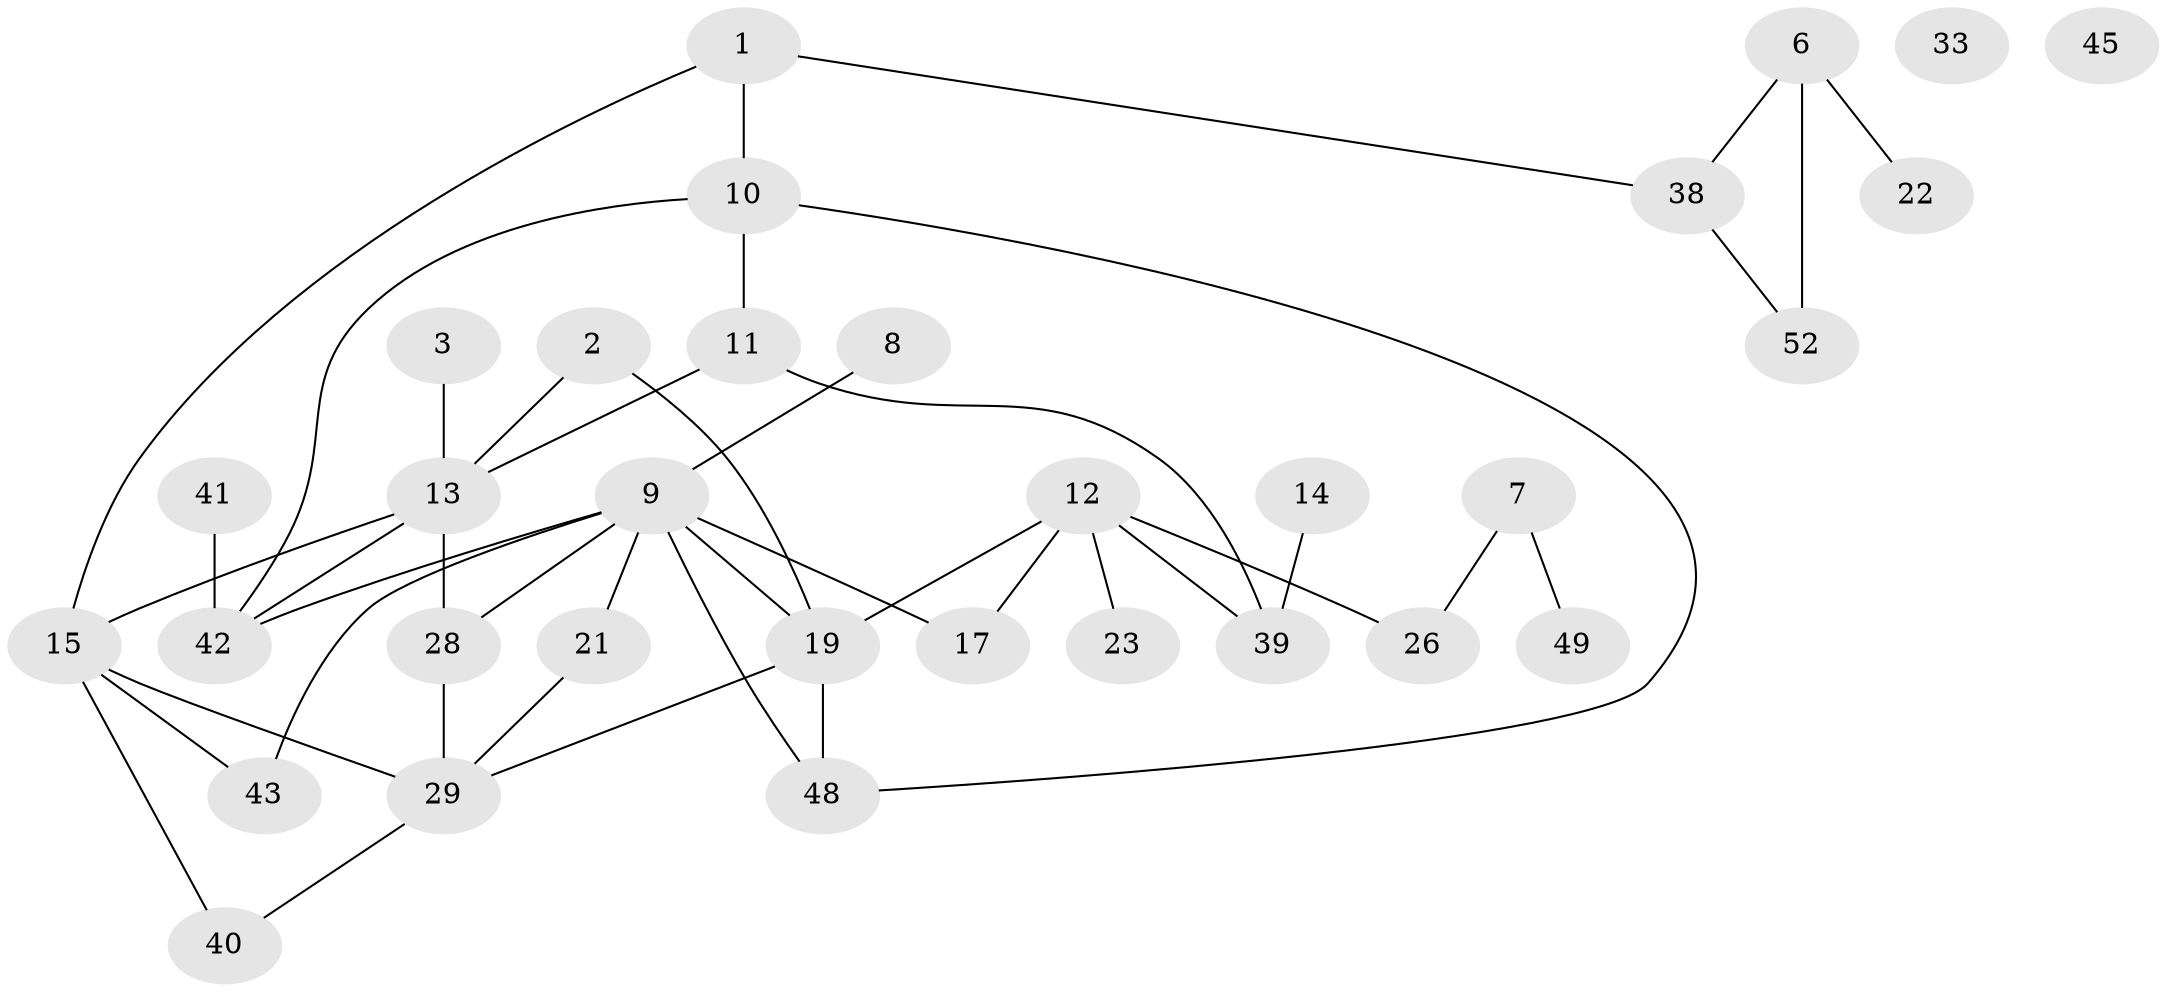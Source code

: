 // Generated by graph-tools (version 1.1) at 2025/23/03/03/25 07:23:24]
// undirected, 32 vertices, 43 edges
graph export_dot {
graph [start="1"]
  node [color=gray90,style=filled];
  1 [super="+4"];
  2 [super="+5"];
  3 [super="+37"];
  6 [super="+20"];
  7 [super="+36"];
  8 [super="+30"];
  9 [super="+27"];
  10 [super="+51"];
  11 [super="+16"];
  12 [super="+34"];
  13 [super="+24"];
  14 [super="+18"];
  15 [super="+32"];
  17;
  19 [super="+25"];
  21 [super="+44"];
  22 [super="+50"];
  23 [super="+35"];
  26;
  28;
  29 [super="+31"];
  33;
  38;
  39 [super="+46"];
  40;
  41;
  42 [super="+47"];
  43;
  45;
  48;
  49;
  52 [super="+53"];
  1 -- 10 [weight=2];
  1 -- 15;
  1 -- 38;
  2 -- 13;
  2 -- 19;
  3 -- 13;
  6 -- 52 [weight=3];
  6 -- 38;
  6 -- 22;
  7 -- 26;
  7 -- 49;
  8 -- 9;
  9 -- 17;
  9 -- 19 [weight=2];
  9 -- 28;
  9 -- 48;
  9 -- 21 [weight=2];
  9 -- 43;
  9 -- 42;
  10 -- 42;
  10 -- 48;
  10 -- 11;
  11 -- 39;
  11 -- 13;
  12 -- 17;
  12 -- 26;
  12 -- 39;
  12 -- 19;
  12 -- 23;
  13 -- 15;
  13 -- 28;
  13 -- 42;
  14 -- 39;
  15 -- 43;
  15 -- 40;
  15 -- 29;
  19 -- 29;
  19 -- 48;
  21 -- 29;
  28 -- 29;
  29 -- 40;
  38 -- 52;
  41 -- 42;
}

